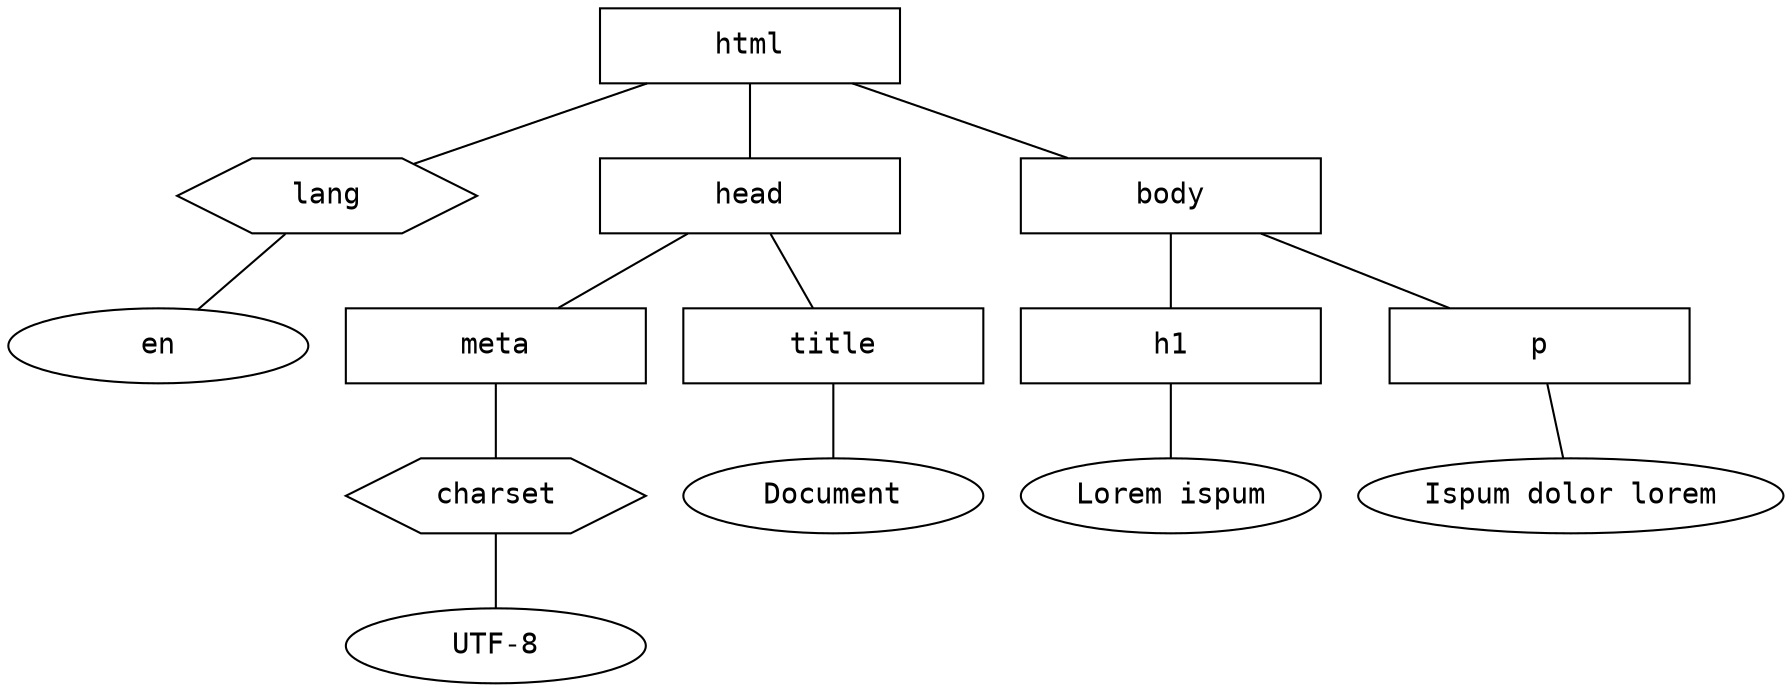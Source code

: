 graph hierarchy {
  graph [concentrate=true] // nodesep=0.2
  node [fontname=Courier,shape=box,width=2]

  "Lorem ispum", "Ispum dolor lorem", "UTF-8", Document, en [shape=ellipse]
  lang, charset [shape=hexagon]

  html -- {head body lang}
  lang -- en
  head -- {meta title}
  title -- Document
  meta -- charset
  charset -- "UTF-8"
  body -- {h1 p}
  h1 -- "Lorem ispum"
  p -- "Ispum dolor lorem"
}